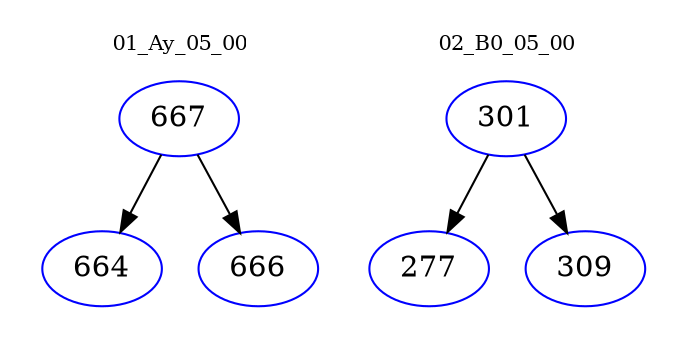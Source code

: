 digraph{
subgraph cluster_0 {
color = white
label = "01_Ay_05_00";
fontsize=10;
T0_667 [label="667", color="blue"]
T0_667 -> T0_664 [color="black"]
T0_664 [label="664", color="blue"]
T0_667 -> T0_666 [color="black"]
T0_666 [label="666", color="blue"]
}
subgraph cluster_1 {
color = white
label = "02_B0_05_00";
fontsize=10;
T1_301 [label="301", color="blue"]
T1_301 -> T1_277 [color="black"]
T1_277 [label="277", color="blue"]
T1_301 -> T1_309 [color="black"]
T1_309 [label="309", color="blue"]
}
}
